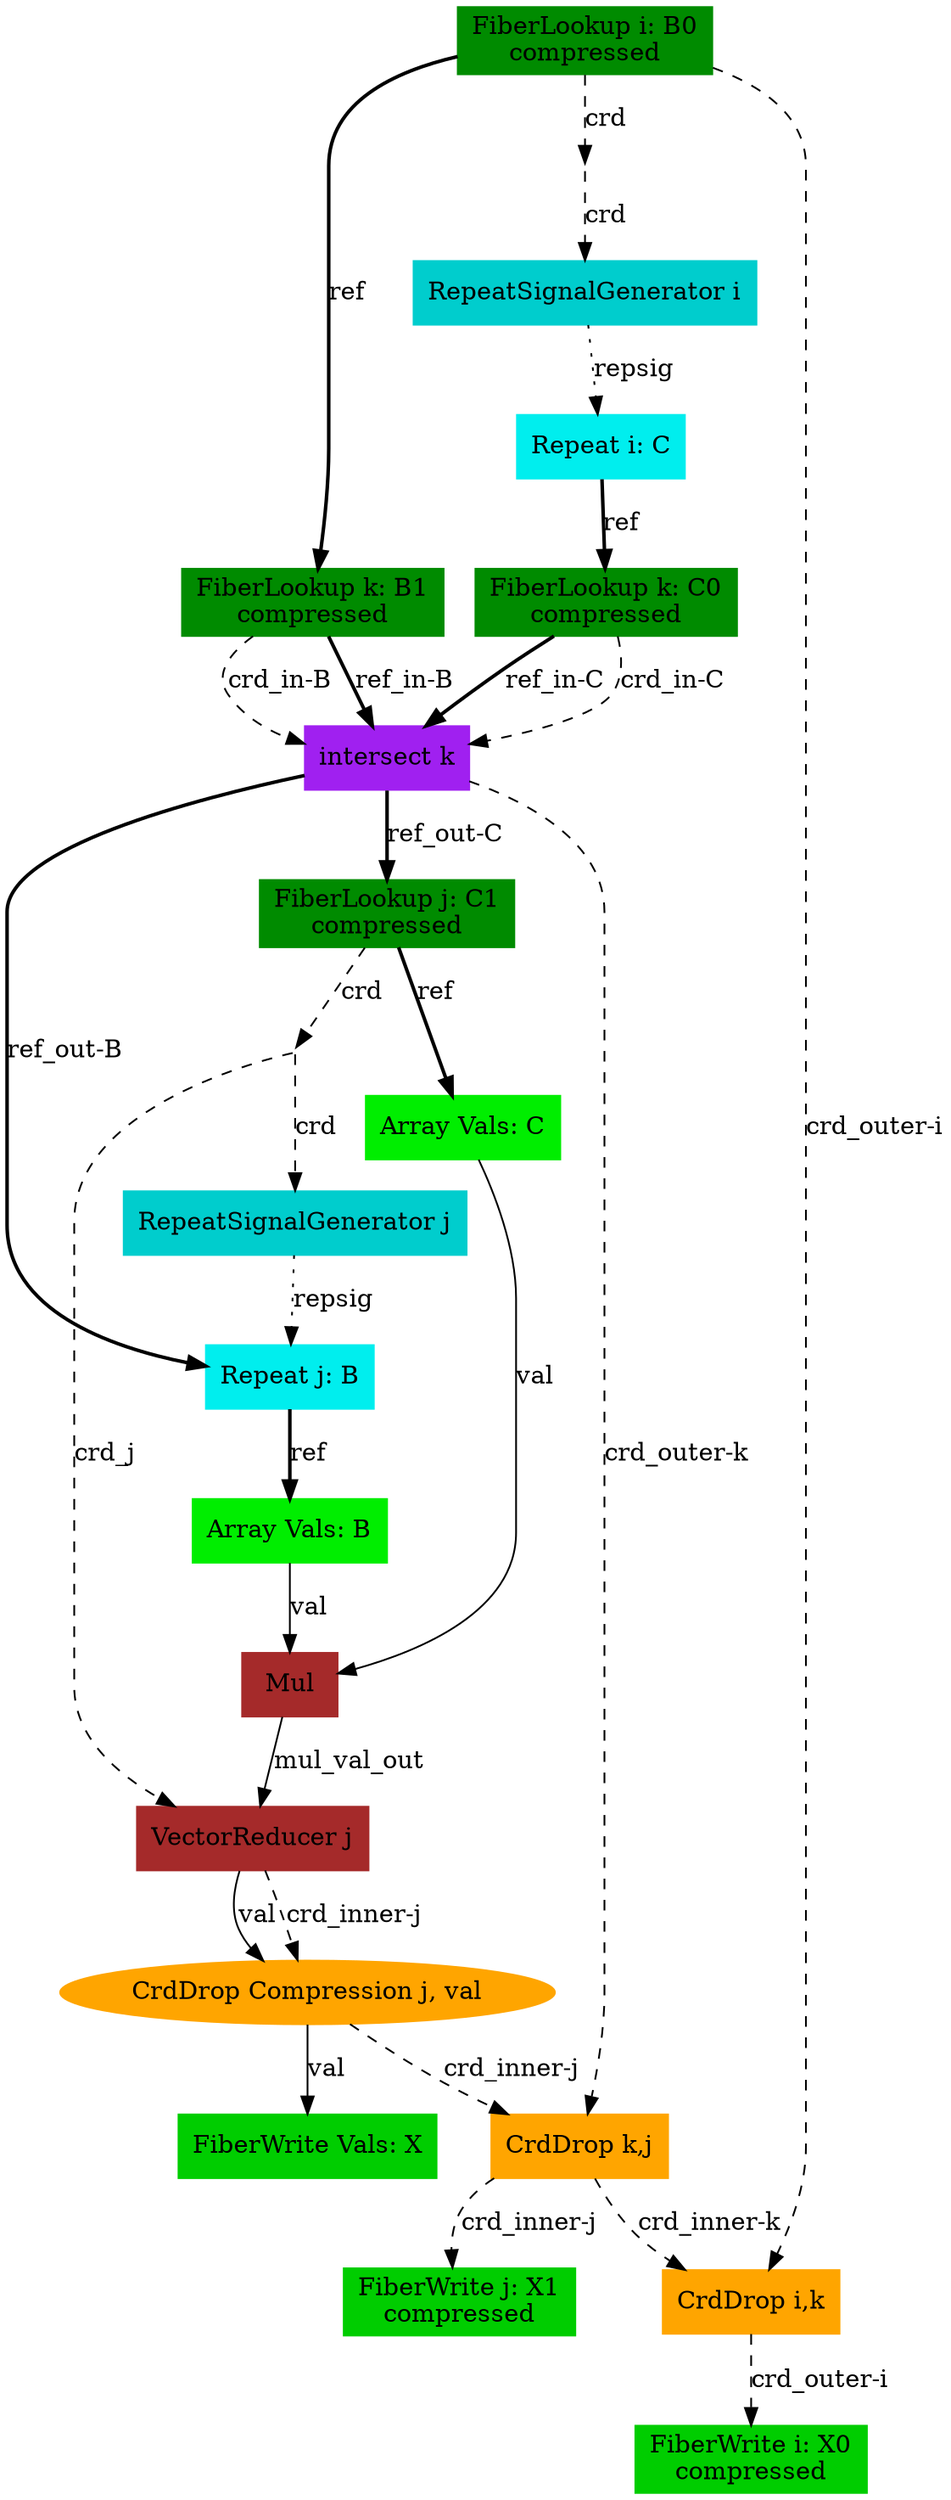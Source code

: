 digraph SAM {
    comment="X=ss01,B=ss01,C=ss01"
    20 [comment="type=vectorreducer,index=j" label="VectorReducer j" color=brown shape=box style=filled type="vectorreducer" accum_index="j"]
    0 [comment="type=fiberwrite,mode=vals,tensor=X,size=1*B0_dim*C1_dim,sink=true" label="FiberWrite Vals: X" color=green3 shape=box style=filled type="fiberwrite" tensor="X" mode="vals" size="1*B0_dim*C1_dim" sink="true"]
    1 [comment="type=fiberwrite,index=j,tensor=X,mode=1,format=compressed,segsize=B0_dim+1,crdsize=B0_dim*C1_dim,sink=true" label="FiberWrite j: X1\ncompressed" color=green3 shape=box style=filled type="fiberwrite" index="j" tensor="X" mode="1" format="compressed" segsize="B0_dim+1" crdsize="B0_dim*C1_dim" sink="true"]
    19 [comment="type=fiberlookup,index=i,tensor=B,mode=0,format=compressed,src=true,root=true" label="FiberLookup i: B0\ncompressed" color=green4 shape=box style=filled type="fiberlookup" index="i" tensor="B" mode="0" format="compressed" src="true" root="true"]
    18 [comment="type=broadcast" shape=point style=invis type="broadcast"]
    2 [comment="type=fiberwrite,index=i,tensor=X,mode=0,format=compressed,segsize=2,crdsize=B0_dim,sink=true" label="FiberWrite i: X0\ncompressed" color=green3 shape=box style=filled type="fiberwrite" index="i" tensor="X" mode="0" format="compressed" segsize="2" crdsize="B0_dim" sink="true"]
    17 [comment="type=repsiggen,index=i" label="RepeatSignalGenerator i" color=cyan3 shape=box style=filled type="repsiggen" index="i"]
    16 [comment="type=repeat,index=i,tensor=C,root=true" label="Repeat i: C" color=cyan2 shape=box style=filled type="repeat" index="i" tensor="C" root="true"]
    15 [comment="type=fiberlookup,index=k,tensor=C,mode=0,format=compressed,src=true,root=false" label="FiberLookup k: C0\ncompressed" color=green4 shape=box style=filled type="fiberlookup" index="k" tensor="C" mode="0" format="compressed" src="true" root="false"]
    13 [comment="type=intersect,index=k" label="intersect k" color=purple shape=box style=filled type="intersect" index="k"]
    9 [comment="type=repeat,index=j,tensor=B,root=false" label="Repeat j: B" color=cyan2 shape=box style=filled type="repeat" index="j" tensor="B" root="false"]
    7 [comment="type=arrayvals,tensor=B" label="Array Vals: B" color=green2 shape=box style=filled type="arrayvals" tensor="B"]
    6 [comment="type=mul" label="Mul" color=brown shape=box style=filled type="mul"]
    12 [comment="type=fiberlookup,index=j,tensor=C,mode=1,format=compressed,src=true,root=false" label="FiberLookup j: C1\ncompressed" color=green4 shape=box style=filled type="fiberlookup" index="j" tensor="C" mode="1" format="compressed" src="true" root="false"]
    11 [comment="type=broadcast" shape=point style=invis type="broadcast"]
    10 [comment="type=repsiggen,index=j" label="RepeatSignalGenerator j" color=cyan3 shape=box style=filled type="repsiggen" index="j"]
    8 [comment="type=arrayvals,tensor=C" label="Array Vals: C" color=green2 shape=box style=filled type="arrayvals" tensor="C"]
    14 [comment="type=fiberlookup,index=k,tensor=B,mode=1,format=compressed,src=true,root=false" label="FiberLookup k: B1\ncompressed" color=green4 shape=box style=filled type="fiberlookup" index="k" tensor="B" mode="1" format="compressed" src="true" root="false"]
    21 [comment="type=crddrop,outer=j,inner=val,mode=0" label="CrdDrop Compression j, val" color=orange style=filled type="crddrop" outer="j" inner="val" mode="0"]
    22 [comment="type=crddrop,outer=k,inner=j" label="CrdDrop k,j" color=orange shape=box style=filled type="crddrop" outer="k" inner="j"]
    23 [comment="type=crddrop,outer=i,inner=k" label="CrdDrop i,k" color=orange shape=box style=filled type="crddrop" outer="i" inner="k"]
    19 -> 18 [label="crd" style=dashed type="crd" comment=""]
    18 -> 17 [label="crd" style=dashed type="crd" comment=""]
    17 -> 16 [label="repsig" style=dotted type="repsig"]
    16 -> 15 [label="ref" style=bold type="ref"]
    15 -> 13 [label="crd_in-C" style=dashed type="crd" comment="in-C"]
    13 -> 9 [label="ref_out-B" style=bold type="ref" comment="out-B"]
    9 -> 7 [label="ref" style=bold type="ref"]
    7 -> 6 [label="val" type="val"]
    13 -> 12 [label="ref_out-C" style=bold type="ref" comment="out-C"]
    12 -> 11 [label="crd" style=dashed type="crd" comment=""]
    11 -> 20 [label="crd_j" style=dashed type="crd" comment="j" special="true"]
    11 -> 10 [label="crd" style=dashed type="crd" comment=""]
    10 -> 9 [label="repsig" style=dotted type="repsig"]
    12 -> 8 [label="ref" style=bold type="ref" comment=""]
    8 -> 6 [label="val" type="val"]
    15 -> 13 [label="ref_in-C" style=bold type="ref" comment="in-C"]
    19 -> 14 [label="ref" style=bold type="ref" comment=""]
    14 -> 13 [label="crd_in-B" style=dashed type="crd" comment="in-B"]
    14 -> 13 [label="ref_in-B" style=bold type="ref" comment="in-B"]
    6 -> 20 [label="mul_val_out" type="val"]
    21 -> 0 [label="val" type="val" comment="inner-val"]
    21 -> 22 [label="crd_inner-j" style=dashed type="crd" comment="outer-j"]
    13 -> 22  [label="crd_outer-k" style=dashed type="crd" comment="outer-k"]
    20 -> 21 [label="val" type="val" comment="inner-val"]
    20 -> 21 [label="crd_inner-j" style=dashed type="crd" comment="outer-j"]
    22 -> 1 [label="crd_inner-j" style=dashed type="crd" comment="inner-j"]
    22 -> 23 [label="crd_inner-k" style=dashed type="crd" comment="inner-k"]
    19 -> 23 [label="crd_outer-i" style=dashed type="crd" comment="outer-i"]
    23 -> 2 [label="crd_outer-i" style=dashed type="crd" comment="outer-i"]
}
